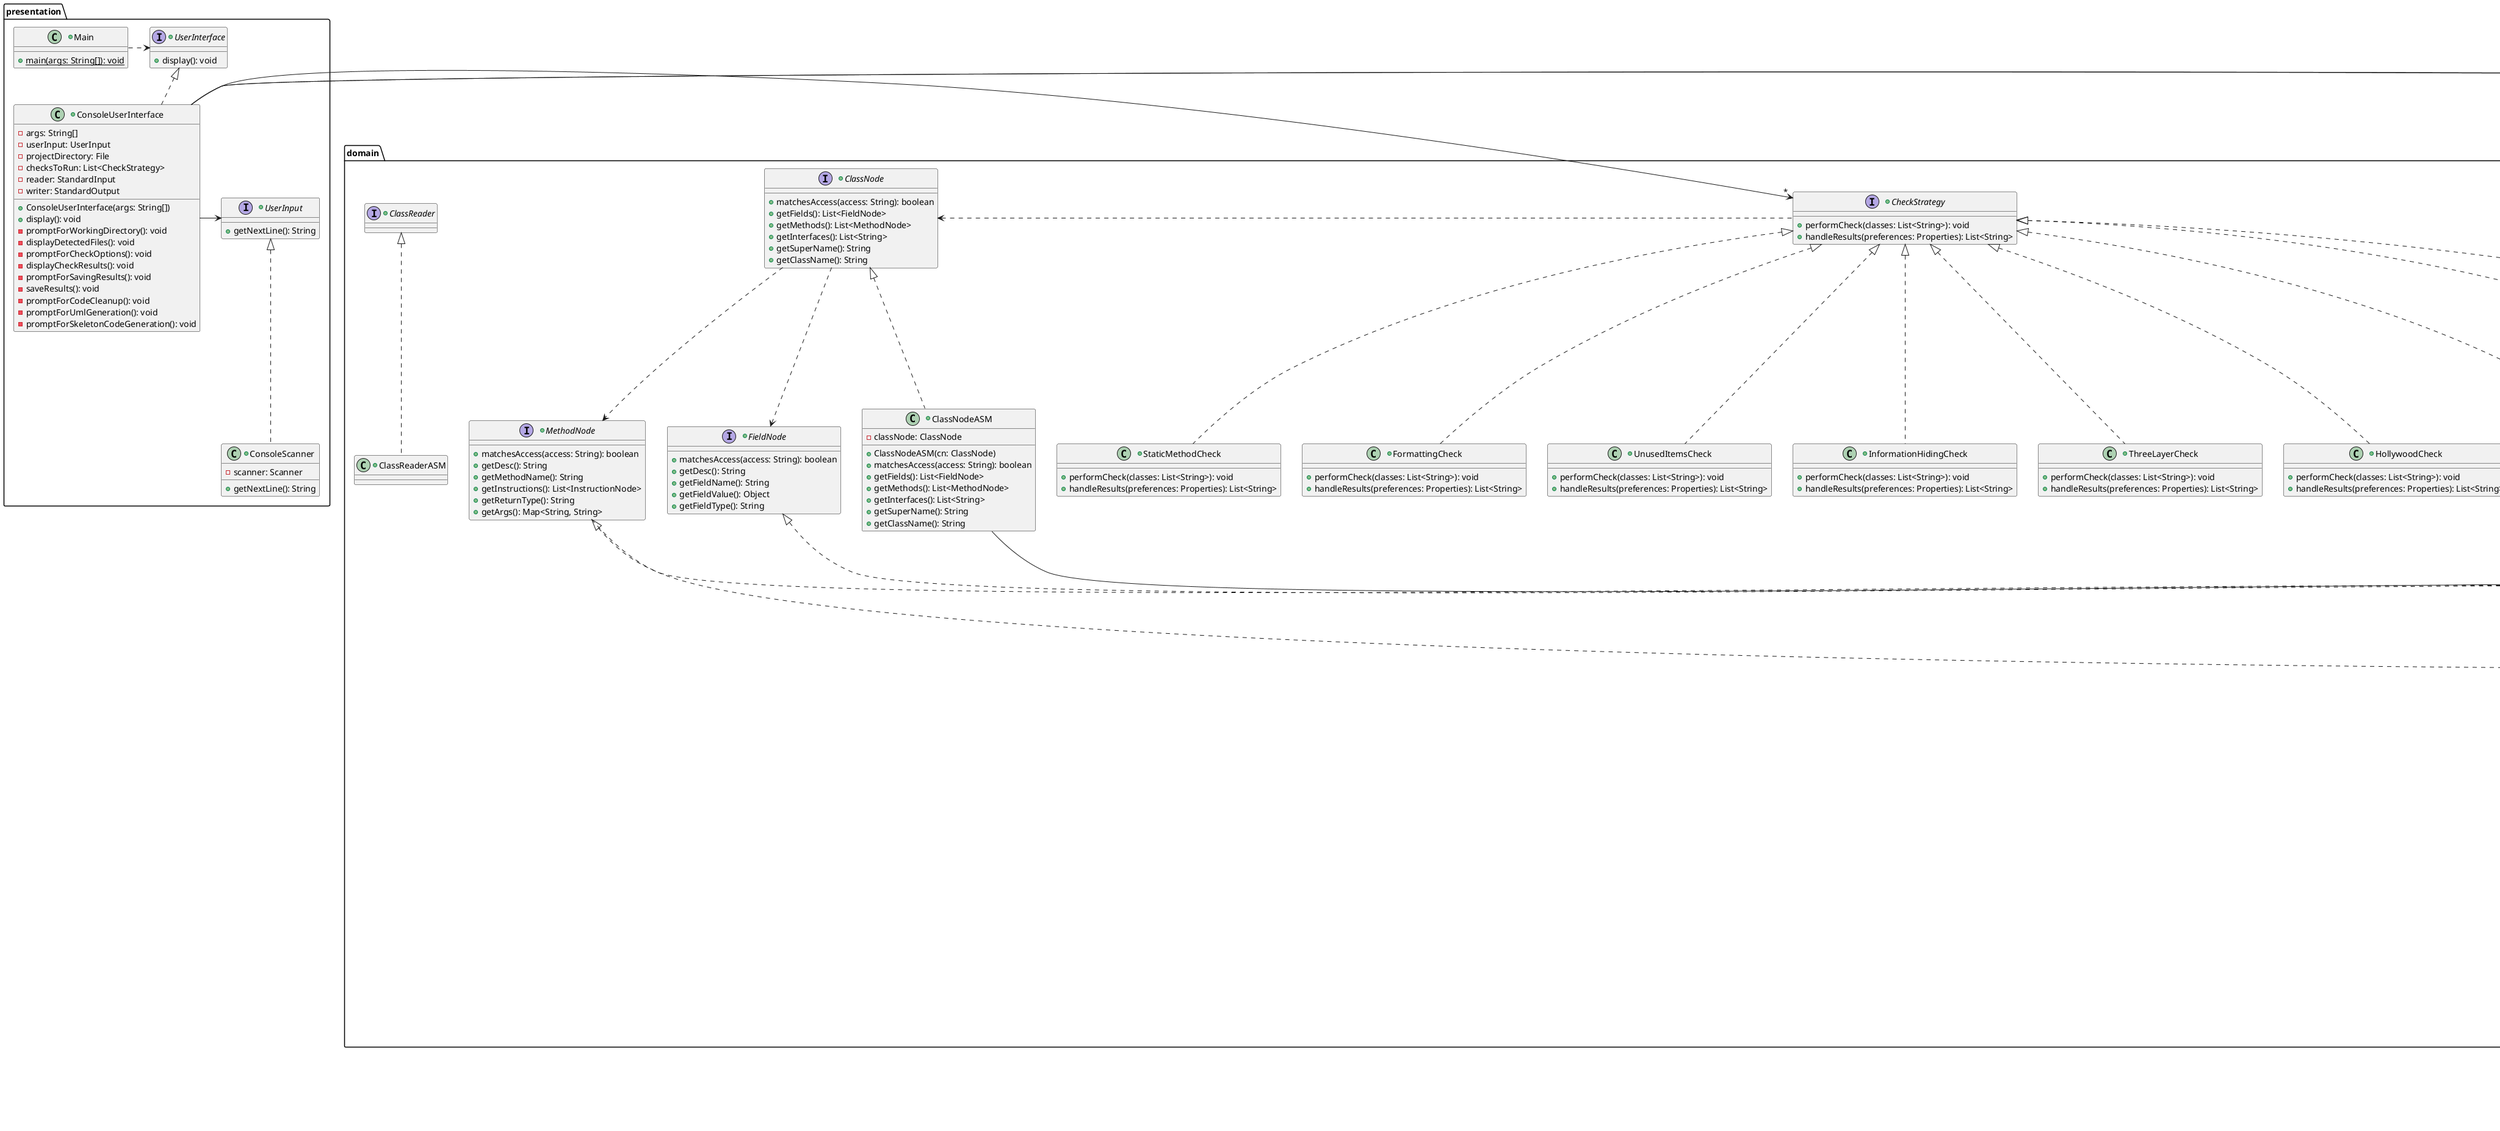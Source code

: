 @startuml
package presentation {
    +class Main {
        +{static} main(args: String[]): void
    }
    +interface UserInterface {
        +display(): void
    }
    +interface UserInput {
        +getNextLine(): String
    }
    +class ConsoleUserInterface implements UserInterface {
        -args: String[]
        -userInput: UserInput
        -projectDirectory: File
        -checksToRun: List<CheckStrategy>
        -reader: StandardInput
        -writer: StandardOutput
        +ConsoleUserInterface(args: String[])
        +display(): void
        -promptForWorkingDirectory(): void
        -displayDetectedFiles(): void
        -promptForCheckOptions(): void
        -displayCheckResults(): void
        -promptForSavingResults(): void
        -saveResults(): void
        -promptForCodeCleanup(): void
        -promptForUmlGeneration(): void
        -promptForSkeletonCodeGeneration(): void
    }
    +class ConsoleScanner implements UserInput {
        -scanner: Scanner
        +getNextLine(): String
    }

    Main .> UserInterface
    ConsoleUserInterface -> UserInput
}
ConsoleUserInterface -> "*" domain.CheckStrategy
ConsoleUserInterface -> "*" datasource.StandardInput
ConsoleUserInterface -> "*" datasource.StandardOutput

package domain {
    +interface ClassReader {

    }
    +interface ClassNode {
        +matchesAccess(access: String): boolean
        +getFields(): List<FieldNode>
        +getMethods(): List<MethodNode>
        +getInterfaces(): List<String>
        +getSuperName(): String
        +getClassName(): String
    }
    +interface FieldNode {
        +matchesAccess(access: String): boolean
        +getDesc(): String
        +getFieldName(): String
        +getFieldValue(): Object
        +getFieldType(): String
    }
    +interface MethodNode {
        +matchesAccess(access: String): boolean
        +getDesc(): String
        +getMethodName(): String
        +getInstructions(): List<InstructionNode>
        +getReturnType(): String
        +getArgs(): Map<String, String>
    }
    +interface InstructionNode {
        +matchesInstructionType(type: String): boolean
        +getOpcode(): int
        +getNextInstruction(): InstructionNode
        +getPreviousInstruction(): InstructionNode
    }
    +interface MethodInstructionNode {
        +getMethodName(): String
        +getMethodOwner(): String
        +getMethodDesc(): String
    }
    +interface FieldInstructionNode {
        +getFieldName(): String
        +getFieldOwner(): String
        +getFieldDesc(): String
    }

    MethodInstructionNode -u-|> InstructionNode
    FieldInstructionNode -u-|> InstructionNode
    ClassNode .d.> FieldNode
    ClassNode .d.> MethodNode
    InstructionNode ..> InstructionNode
    MethodNode .d.> InstructionNode

    +class ClassReaderASM {

    }
    +class ClassNodeASM {
        -classNode: ClassNode
        +ClassNodeASM(cn: ClassNode)
        +matchesAccess(access: String): boolean
        +getFields(): List<FieldNode>
        +getMethods(): List<MethodNode>
        +getInterfaces(): List<String>
        +getSuperName(): String
        +getClassName(): String
    }
    +class MethodNodeASM {
        -methodNode: MethodNode
        +MethodNodeASM(mn: MethodNode)
        +matchesAccess(access: String): boolean
        +getDesc(): String
        +getMethodName(): String
        +getInstructions(): List<InstructionNode>
        +getReturnType(): String
        +getArgs(): Map<String, String>
    }
    +class FieldNodeASM {
        -fieldNode: FieldNode
        +FieldNodeASM(fn: FieldNode)
        +matchesAccess(access: String): boolean
        +getDesc(): String
        +getFieldName(): String
        +getFieldValue(): Object
        +getFieldType(): String
    }
    +class InstructionNodeASM {
        -instructionNode: AbstractInsnNode
        +InstructionNodeASM(in: AbstractInsnNode)
        +matchesInstructionType(type: String): boolean
        +getOpcode(): int
        +getNextInstruction(): InstructionNode
        +getPreviousInstruction(): InstructionNode
    }
    +class MethodInstructionNodeASM {
        -instructionNode: MethodInsnNode
        +MethodInstructionNodeASM(min: MethodInsnNode)
        +matchesInstructionType(type: String): boolean
        +getOpcode(): int
        +getNextInstruction(): InstructionNode
        +getPreviousInstruction(): InstructionNode
        +getMethodName(): String
        +getMethodOwner(): String
        +getMethodDescription(): String
    }
    +class FieldInstructionNodeASM {
        -instructionNode: FieldInsnNode
        +FieldInstructionNodeASM(fin: FieldInsnNode)
        +matchesInstructionType(type: String): boolean
        +getOpcode(): int
        +getNextInstruction(): InstructionNode
        +getPreviousInstruction(): InstructionNode
        +getFieldName(): String
        +getFieldOwner(): String
        +getFieldDescription(): String
    }

    ClassReaderASM .u.|> ClassReader
    ClassNodeASM .u.|> ClassNode
    MethodNodeASM .u.|> MethodNode
    FieldNodeASM .u.|> FieldNode
    InstructionNodeASM .u.|> InstructionNode
    MethodInstructionNodeASM .u.|> MethodInstructionNode
    FieldInstructionNodeASM .u.|> FieldInstructionNode
    MethodNodeASM .l.> InstructionNode

    +interface CheckStrategy {
        +performCheck(classes: List<String>): void
        +handleResults(preferences: Properties): List<String>
    }
    +class StaticMethodCheck implements CheckStrategy {
        +performCheck(classes: List<String>): void
        +handleResults(preferences: Properties): List<String>
    }
    +class FormattingCheck implements CheckStrategy {
        +performCheck(classes: List<String>): void
        +handleResults(preferences: Properties): List<String>
    }
    +class UnusedItemsCheck implements CheckStrategy {
        +performCheck(classes: List<String>): void
        +handleResults(preferences: Properties): List<String>
    }
    +class InformationHidingCheck implements CheckStrategy {
        +performCheck(classes: List<String>): void
        +handleResults(preferences: Properties): List<String>
    }
    +class ThreeLayerCheck implements CheckStrategy {
        +performCheck(classes: List<String>): void
        +handleResults(preferences: Properties): List<String>
    }
    +class HollywoodCheck implements CheckStrategy {
        +performCheck(classes: List<String>): void
        +handleResults(preferences: Properties): List<String>
    }
    +class FacadeCheck implements CheckStrategy {
        +performCheck(classes: List<String>): void
        +handleResults(preferences: Properties): List<String>
    }
    +class StrategyCheck implements CheckStrategy {
        +performCheck(classes: List<String>): void
        +handleResults(preferences: Properties): List<String>
    }
    +class DecoratorCheck implements CheckStrategy {
        -abstractDecorators: Set<String>
        -concreteDecorators: Set<String>
        -abstractComponents: Set<String>
        -concreteComponents: Set<String>
        -outsideClasses: Set<String>
        -interfaceNameToUnconfirmedConcreteComponents: Map<String, Set<String>>
        -interfaceNameToUnconfirmedAbstractDecorators: Map<String, Set<String>>
        -abstractDecoNameToUnconfirmedConcreteDecorators: Map<String, Set<String>>
        +performCheck(classes: List<String>): void
        +handleResults(preferences: Properties): List<String>
        -singleClassCheck(class: String): void
        -abstractComponentCheck(cn: ClassNode): boolean
        -abstractDecoratorCheck(cn: ClassNode): boolean
        -concreteComponentCheck(cn: ClassNode): boolean
        -concreteDecoratorCheck(cn: ClassNode): boolean
    }

    domain.CheckStrategy .l.> domain.ClassNode
}
package datasource {
    +interface StandardOutput {
        +write(): void
    }
    +class FileOutput {
        -filepath: String
        -bufferedWriter: BufferedWriter
        +FileOutput(fp: String)
        {method} // interface methods...
    }
    +interface StandardInput {
        +nextLine(): String
        +hasNext(): boolean
        +nextInt(): int
        +next(): String
    }

    +class RecursiveDiver {
        -iter: Iterator<String>
        +RecursiveDiver(path: File)
        -findClassFiles(path: File): Set<String>
        {method} // interface methods
    }

    FileOutput .u.|> StandardOutput
    RecursiveDiver .u.|> StandardInput
}

package asm {
    package tree {
        +class asm.tree.ClassNode {
        }
        +class asm.tree.MethodNode {
        }
        +class asm.tree.FieldNode {
        }
        +class asm.tree.AbstractInsnNode {
        }
        +class asm.tree.FieldInsnNode {
        }
        +class asm.tree.MethodInsnNode {
        }

        asm.tree.MethodInsnNode -u-|> asm.tree.AbstractInsnNode
        asm.tree.FieldInsnNode -u-|> asm.tree.AbstractInsnNode
        asm.tree.ClassNode -d-> "*" asm.tree.FieldNode
        asm.tree.ClassNode -d-> "*" asm.tree.MethodNode
        asm.tree.MethodNode -d-> "*" asm.tree.AbstractInsnNode
    }
}

domain.ClassNodeASM --> asm.tree.ClassNode
domain.FieldNodeASM --> asm.tree.FieldNode
domain.MethodNodeASM --> asm.tree.MethodNode
domain.InstructionNodeASM --> asm.tree.AbstractInsnNode
domain.MethodInstructionNodeASM --> asm.tree.MethodInsnNode
domain.FieldInstructionNodeASM --> asm.tree.FieldInsnNode
@enduml
